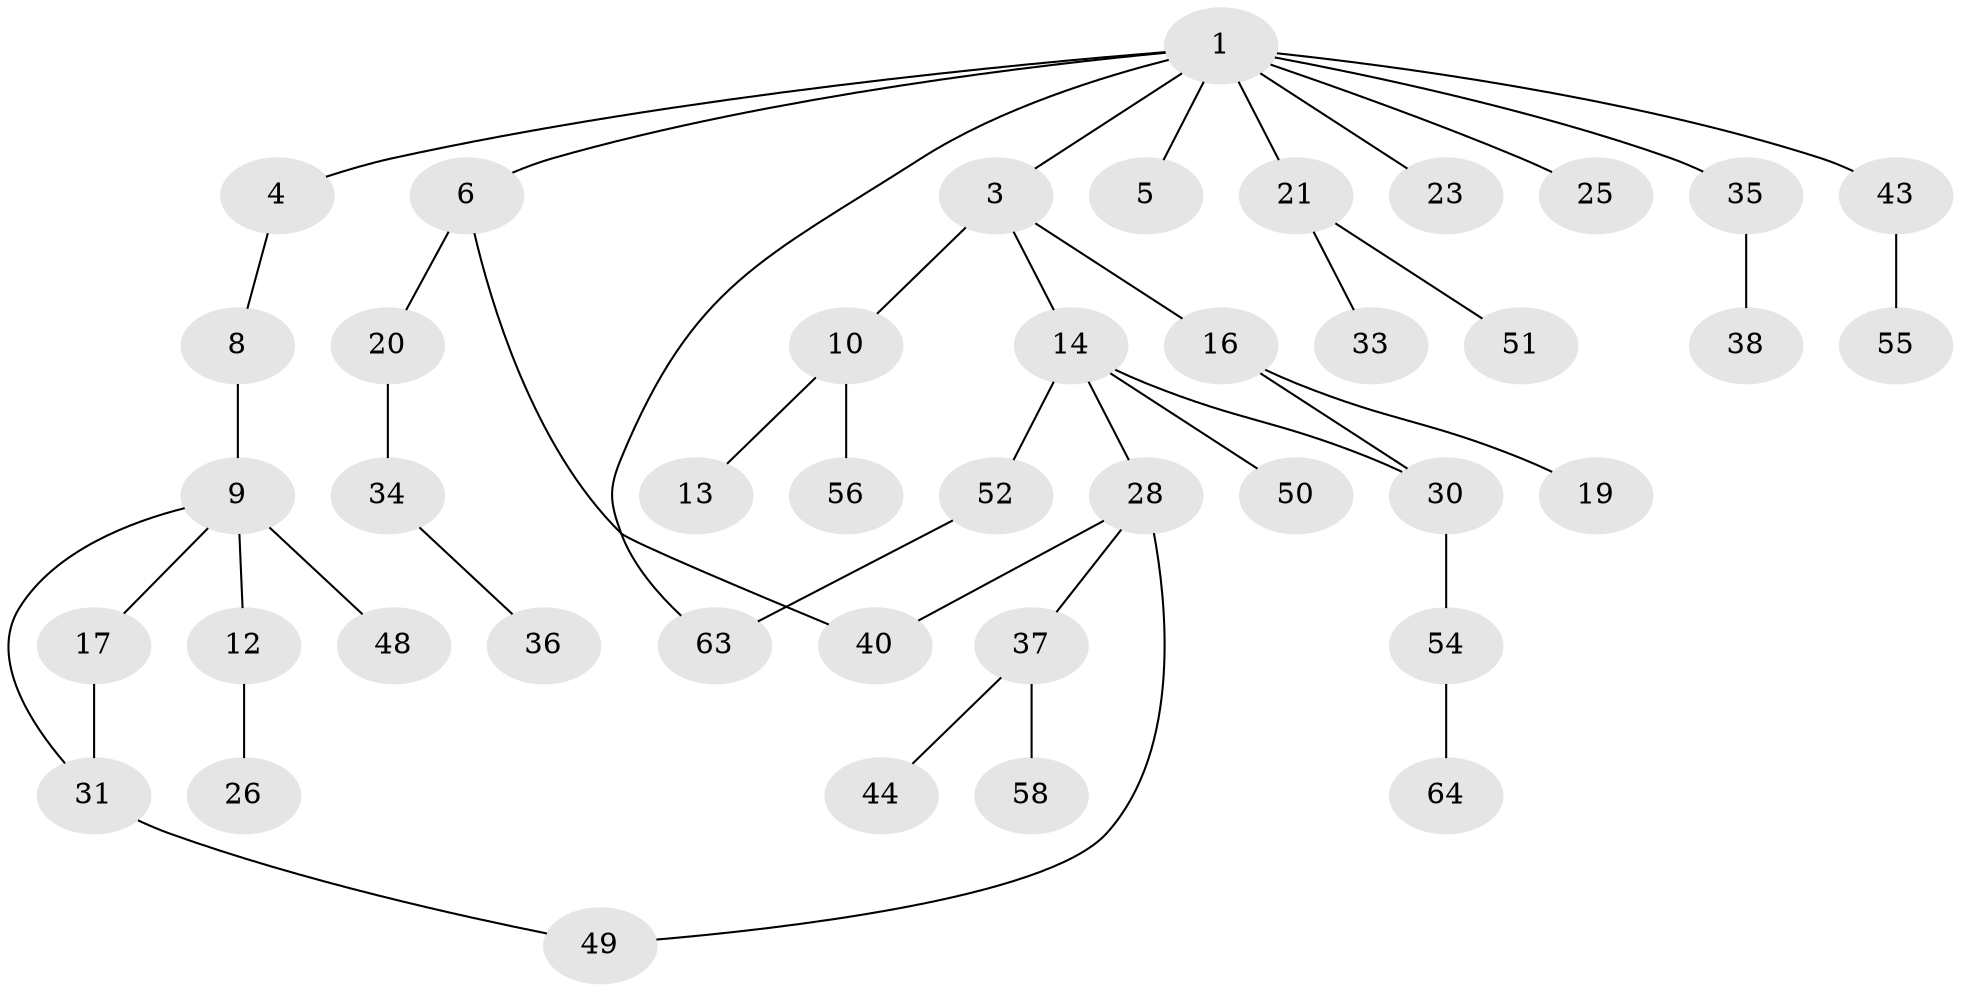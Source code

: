 // original degree distribution, {3: 0.07042253521126761, 9: 0.014084507042253521, 5: 0.04225352112676056, 4: 0.08450704225352113, 1: 0.4225352112676056, 2: 0.352112676056338, 7: 0.014084507042253521}
// Generated by graph-tools (version 1.1) at 2025/16/03/04/25 18:16:58]
// undirected, 42 vertices, 46 edges
graph export_dot {
graph [start="1"]
  node [color=gray90,style=filled];
  1 [super="+2"];
  3 [super="+70+7"];
  4 [super="+61+18"];
  5;
  6 [super="+46+39+45"];
  8;
  9 [super="+22+24"];
  10 [super="+11"];
  12;
  13;
  14 [super="+15"];
  16 [super="+42"];
  17;
  19;
  20;
  21 [super="+29"];
  23;
  25;
  26 [super="+60"];
  28 [super="+32"];
  30 [super="+41"];
  31 [super="+67"];
  33;
  34;
  35 [super="+69"];
  36;
  37 [super="+47"];
  38;
  40;
  43;
  44;
  48;
  49 [super="+71"];
  50;
  51;
  52;
  54;
  55;
  56;
  58;
  63;
  64;
  1 -- 23;
  1 -- 63;
  1 -- 3;
  1 -- 4;
  1 -- 5;
  1 -- 6;
  1 -- 35;
  1 -- 43;
  1 -- 21;
  1 -- 25;
  3 -- 10;
  3 -- 16;
  3 -- 14;
  4 -- 8;
  6 -- 20;
  6 -- 40;
  8 -- 9;
  9 -- 12;
  9 -- 17;
  9 -- 31;
  9 -- 48;
  10 -- 13;
  10 -- 56;
  12 -- 26;
  14 -- 50;
  14 -- 52;
  14 -- 30;
  14 -- 28;
  16 -- 19;
  16 -- 30;
  17 -- 31;
  20 -- 34;
  21 -- 33;
  21 -- 51;
  28 -- 37;
  28 -- 40;
  28 -- 49;
  30 -- 54;
  31 -- 49;
  34 -- 36;
  35 -- 38;
  37 -- 44;
  37 -- 58;
  43 -- 55;
  52 -- 63;
  54 -- 64;
}
